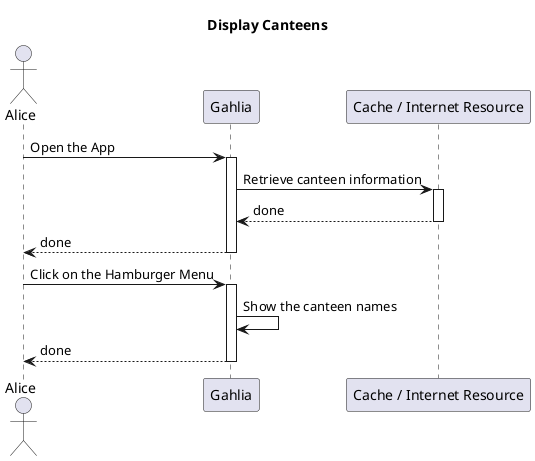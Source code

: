 @startuml
Title "Display Canteens"

actor Alice
participant Gahlia
participant Cache as "Cache / Internet Resource"

Alice -> Gahlia: Open the App
activate Gahlia
Gahlia -> Cache: Retrieve canteen information
activate Cache
Cache --> Gahlia: done
deactivate Cache
Gahlia --> Alice: done
deactivate Gahlia
Alice -> Gahlia: Click on the Hamburger Menu
activate Gahlia
Gahlia -> Gahlia: Show the canteen names
Gahlia --> Alice: done
deactivate Gahlia

@enduml

